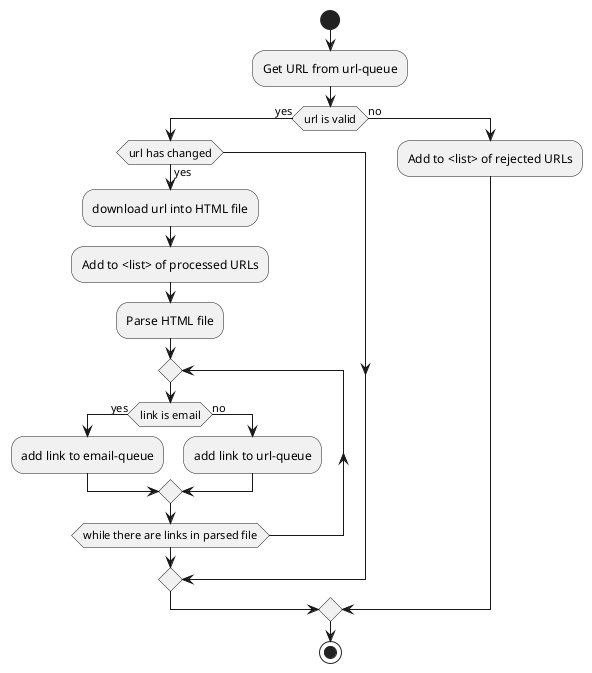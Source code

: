 @startuml
start

:Get URL from url-queue;
if (url is valid) then (yes)
if (url has changed) then (yes)
  :download url into HTML file;
  ':compute hash of file;
  :Add to <list> of processed URLs;
  :Parse HTML file;
  repeat
    if (link is email) then (yes)
      :add link to email-queue;
    else (no)
      :add link to url-queue;
    endif
  repeat while (while there are links in parsed file)
endif
else (no)
 :Add to <list> of rejected URLs;
endif
stop
@enduml
